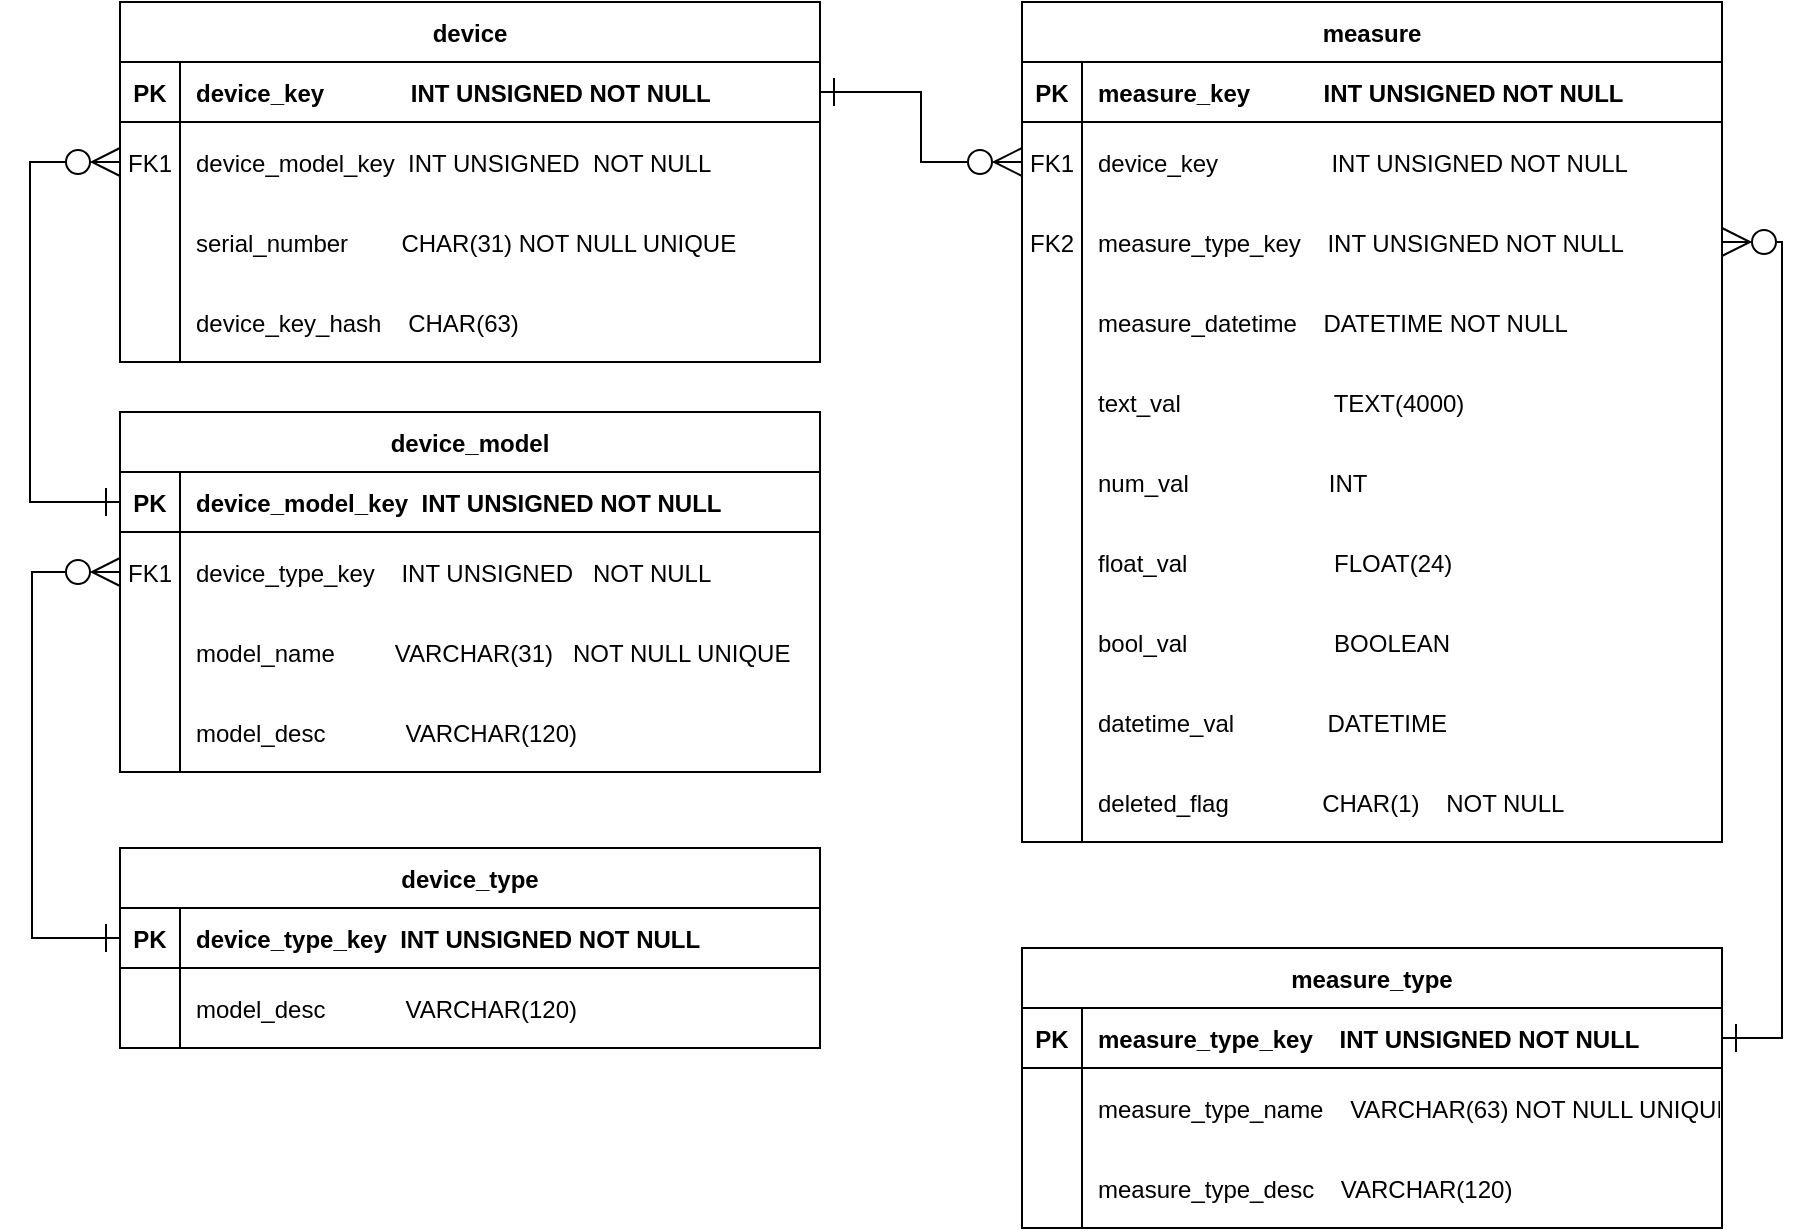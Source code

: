 <mxfile version="21.2.1" type="device">
  <diagram id="R2lEEEUBdFMjLlhIrx00" name="Page-1">
    <mxGraphModel dx="1226" dy="789" grid="0" gridSize="10" guides="1" tooltips="1" connect="1" arrows="1" fold="1" page="0" pageScale="1" pageWidth="850" pageHeight="1100" math="0" shadow="0" extFonts="Permanent Marker^https://fonts.googleapis.com/css?family=Permanent+Marker">
      <root>
        <mxCell id="0" />
        <mxCell id="1" parent="0" />
        <mxCell id="C-vyLk0tnHw3VtMMgP7b-23" value="device" style="shape=table;startSize=30;container=1;collapsible=1;childLayout=tableLayout;fixedRows=1;rowLines=0;fontStyle=1;align=center;resizeLast=1;" parent="1" vertex="1">
          <mxGeometry x="494" y="297" width="350" height="180" as="geometry" />
        </mxCell>
        <mxCell id="C-vyLk0tnHw3VtMMgP7b-24" value="" style="shape=partialRectangle;collapsible=0;dropTarget=0;pointerEvents=0;fillColor=none;points=[[0,0.5],[1,0.5]];portConstraint=eastwest;top=0;left=0;right=0;bottom=1;" parent="C-vyLk0tnHw3VtMMgP7b-23" vertex="1">
          <mxGeometry y="30" width="350" height="30" as="geometry" />
        </mxCell>
        <mxCell id="C-vyLk0tnHw3VtMMgP7b-25" value="PK" style="shape=partialRectangle;overflow=hidden;connectable=0;fillColor=none;top=0;left=0;bottom=0;right=0;fontStyle=1;" parent="C-vyLk0tnHw3VtMMgP7b-24" vertex="1">
          <mxGeometry width="30" height="30" as="geometry">
            <mxRectangle width="30" height="30" as="alternateBounds" />
          </mxGeometry>
        </mxCell>
        <mxCell id="C-vyLk0tnHw3VtMMgP7b-26" value="device_key             INT UNSIGNED NOT NULL " style="shape=partialRectangle;overflow=hidden;connectable=0;fillColor=none;top=0;left=0;bottom=0;right=0;align=left;spacingLeft=6;fontStyle=1;" parent="C-vyLk0tnHw3VtMMgP7b-24" vertex="1">
          <mxGeometry x="30" width="320" height="30" as="geometry">
            <mxRectangle width="320" height="30" as="alternateBounds" />
          </mxGeometry>
        </mxCell>
        <mxCell id="C-vyLk0tnHw3VtMMgP7b-27" value="" style="shape=partialRectangle;collapsible=0;dropTarget=0;pointerEvents=0;fillColor=none;points=[[0,0.5],[1,0.5]];portConstraint=eastwest;top=0;left=0;right=0;bottom=0;" parent="C-vyLk0tnHw3VtMMgP7b-23" vertex="1">
          <mxGeometry y="60" width="350" height="40" as="geometry" />
        </mxCell>
        <mxCell id="C-vyLk0tnHw3VtMMgP7b-28" value="FK1" style="shape=partialRectangle;overflow=hidden;connectable=0;fillColor=none;top=0;left=0;bottom=0;right=0;" parent="C-vyLk0tnHw3VtMMgP7b-27" vertex="1">
          <mxGeometry width="30" height="40" as="geometry">
            <mxRectangle width="30" height="40" as="alternateBounds" />
          </mxGeometry>
        </mxCell>
        <mxCell id="C-vyLk0tnHw3VtMMgP7b-29" value="device_model_key  INT UNSIGNED  NOT NULL" style="shape=partialRectangle;overflow=hidden;connectable=0;fillColor=none;top=0;left=0;bottom=0;right=0;align=left;spacingLeft=6;" parent="C-vyLk0tnHw3VtMMgP7b-27" vertex="1">
          <mxGeometry x="30" width="320" height="40" as="geometry">
            <mxRectangle width="320" height="40" as="alternateBounds" />
          </mxGeometry>
        </mxCell>
        <mxCell id="hYk6tkEReeOIZ_yKNBXe-11" value="" style="shape=partialRectangle;collapsible=0;dropTarget=0;pointerEvents=0;fillColor=none;points=[[0,0.5],[1,0.5]];portConstraint=eastwest;top=0;left=0;right=0;bottom=0;" parent="C-vyLk0tnHw3VtMMgP7b-23" vertex="1">
          <mxGeometry y="100" width="350" height="40" as="geometry" />
        </mxCell>
        <mxCell id="hYk6tkEReeOIZ_yKNBXe-12" value="" style="shape=partialRectangle;overflow=hidden;connectable=0;fillColor=none;top=0;left=0;bottom=0;right=0;" parent="hYk6tkEReeOIZ_yKNBXe-11" vertex="1">
          <mxGeometry width="30" height="40" as="geometry">
            <mxRectangle width="30" height="40" as="alternateBounds" />
          </mxGeometry>
        </mxCell>
        <mxCell id="hYk6tkEReeOIZ_yKNBXe-13" value="serial_number        CHAR(31) NOT NULL UNIQUE" style="shape=partialRectangle;overflow=hidden;connectable=0;fillColor=none;top=0;left=0;bottom=0;right=0;align=left;spacingLeft=6;" parent="hYk6tkEReeOIZ_yKNBXe-11" vertex="1">
          <mxGeometry x="30" width="320" height="40" as="geometry">
            <mxRectangle width="320" height="40" as="alternateBounds" />
          </mxGeometry>
        </mxCell>
        <mxCell id="hYk6tkEReeOIZ_yKNBXe-17" value="" style="shape=partialRectangle;collapsible=0;dropTarget=0;pointerEvents=0;fillColor=none;points=[[0,0.5],[1,0.5]];portConstraint=eastwest;top=0;left=0;right=0;bottom=0;" parent="C-vyLk0tnHw3VtMMgP7b-23" vertex="1">
          <mxGeometry y="140" width="350" height="40" as="geometry" />
        </mxCell>
        <mxCell id="hYk6tkEReeOIZ_yKNBXe-18" value="" style="shape=partialRectangle;overflow=hidden;connectable=0;fillColor=none;top=0;left=0;bottom=0;right=0;" parent="hYk6tkEReeOIZ_yKNBXe-17" vertex="1">
          <mxGeometry width="30" height="40" as="geometry">
            <mxRectangle width="30" height="40" as="alternateBounds" />
          </mxGeometry>
        </mxCell>
        <mxCell id="hYk6tkEReeOIZ_yKNBXe-19" value="device_key_hash    CHAR(63)" style="shape=partialRectangle;overflow=hidden;connectable=0;fillColor=none;top=0;left=0;bottom=0;right=0;align=left;spacingLeft=6;" parent="hYk6tkEReeOIZ_yKNBXe-17" vertex="1">
          <mxGeometry x="30" width="320" height="40" as="geometry">
            <mxRectangle width="320" height="40" as="alternateBounds" />
          </mxGeometry>
        </mxCell>
        <mxCell id="hYk6tkEReeOIZ_yKNBXe-29" value="device_model" style="shape=table;startSize=30;container=1;collapsible=1;childLayout=tableLayout;fixedRows=1;rowLines=0;fontStyle=1;align=center;resizeLast=1;" parent="1" vertex="1">
          <mxGeometry x="494" y="502" width="350" height="180" as="geometry" />
        </mxCell>
        <mxCell id="hYk6tkEReeOIZ_yKNBXe-30" value="" style="shape=partialRectangle;collapsible=0;dropTarget=0;pointerEvents=0;fillColor=none;points=[[0,0.5],[1,0.5]];portConstraint=eastwest;top=0;left=0;right=0;bottom=1;" parent="hYk6tkEReeOIZ_yKNBXe-29" vertex="1">
          <mxGeometry y="30" width="350" height="30" as="geometry" />
        </mxCell>
        <mxCell id="hYk6tkEReeOIZ_yKNBXe-31" value="PK" style="shape=partialRectangle;overflow=hidden;connectable=0;fillColor=none;top=0;left=0;bottom=0;right=0;fontStyle=1;" parent="hYk6tkEReeOIZ_yKNBXe-30" vertex="1">
          <mxGeometry width="30" height="30" as="geometry">
            <mxRectangle width="30" height="30" as="alternateBounds" />
          </mxGeometry>
        </mxCell>
        <mxCell id="hYk6tkEReeOIZ_yKNBXe-32" value="device_model_key  INT UNSIGNED NOT NULL " style="shape=partialRectangle;overflow=hidden;connectable=0;fillColor=none;top=0;left=0;bottom=0;right=0;align=left;spacingLeft=6;fontStyle=1;" parent="hYk6tkEReeOIZ_yKNBXe-30" vertex="1">
          <mxGeometry x="30" width="320" height="30" as="geometry">
            <mxRectangle width="320" height="30" as="alternateBounds" />
          </mxGeometry>
        </mxCell>
        <mxCell id="hYk6tkEReeOIZ_yKNBXe-33" value="" style="shape=partialRectangle;collapsible=0;dropTarget=0;pointerEvents=0;fillColor=none;points=[[0,0.5],[1,0.5]];portConstraint=eastwest;top=0;left=0;right=0;bottom=0;" parent="hYk6tkEReeOIZ_yKNBXe-29" vertex="1">
          <mxGeometry y="60" width="350" height="40" as="geometry" />
        </mxCell>
        <mxCell id="hYk6tkEReeOIZ_yKNBXe-34" value="FK1" style="shape=partialRectangle;overflow=hidden;connectable=0;fillColor=none;top=0;left=0;bottom=0;right=0;" parent="hYk6tkEReeOIZ_yKNBXe-33" vertex="1">
          <mxGeometry width="30" height="40" as="geometry">
            <mxRectangle width="30" height="40" as="alternateBounds" />
          </mxGeometry>
        </mxCell>
        <mxCell id="hYk6tkEReeOIZ_yKNBXe-35" value="device_type_key    INT UNSIGNED   NOT NULL" style="shape=partialRectangle;overflow=hidden;connectable=0;fillColor=none;top=0;left=0;bottom=0;right=0;align=left;spacingLeft=6;" parent="hYk6tkEReeOIZ_yKNBXe-33" vertex="1">
          <mxGeometry x="30" width="320" height="40" as="geometry">
            <mxRectangle width="320" height="40" as="alternateBounds" />
          </mxGeometry>
        </mxCell>
        <mxCell id="hYk6tkEReeOIZ_yKNBXe-36" value="" style="shape=partialRectangle;collapsible=0;dropTarget=0;pointerEvents=0;fillColor=none;points=[[0,0.5],[1,0.5]];portConstraint=eastwest;top=0;left=0;right=0;bottom=0;" parent="hYk6tkEReeOIZ_yKNBXe-29" vertex="1">
          <mxGeometry y="100" width="350" height="40" as="geometry" />
        </mxCell>
        <mxCell id="hYk6tkEReeOIZ_yKNBXe-37" value="" style="shape=partialRectangle;overflow=hidden;connectable=0;fillColor=none;top=0;left=0;bottom=0;right=0;" parent="hYk6tkEReeOIZ_yKNBXe-36" vertex="1">
          <mxGeometry width="30" height="40" as="geometry">
            <mxRectangle width="30" height="40" as="alternateBounds" />
          </mxGeometry>
        </mxCell>
        <mxCell id="hYk6tkEReeOIZ_yKNBXe-38" value="model_name         VARCHAR(31)   NOT NULL UNIQUE" style="shape=partialRectangle;overflow=hidden;connectable=0;fillColor=none;top=0;left=0;bottom=0;right=0;align=left;spacingLeft=6;" parent="hYk6tkEReeOIZ_yKNBXe-36" vertex="1">
          <mxGeometry x="30" width="320" height="40" as="geometry">
            <mxRectangle width="320" height="40" as="alternateBounds" />
          </mxGeometry>
        </mxCell>
        <mxCell id="hYk6tkEReeOIZ_yKNBXe-39" value="" style="shape=partialRectangle;collapsible=0;dropTarget=0;pointerEvents=0;fillColor=none;points=[[0,0.5],[1,0.5]];portConstraint=eastwest;top=0;left=0;right=0;bottom=0;" parent="hYk6tkEReeOIZ_yKNBXe-29" vertex="1">
          <mxGeometry y="140" width="350" height="40" as="geometry" />
        </mxCell>
        <mxCell id="hYk6tkEReeOIZ_yKNBXe-40" value="" style="shape=partialRectangle;overflow=hidden;connectable=0;fillColor=none;top=0;left=0;bottom=0;right=0;" parent="hYk6tkEReeOIZ_yKNBXe-39" vertex="1">
          <mxGeometry width="30" height="40" as="geometry">
            <mxRectangle width="30" height="40" as="alternateBounds" />
          </mxGeometry>
        </mxCell>
        <mxCell id="hYk6tkEReeOIZ_yKNBXe-41" value="model_desc            VARCHAR(120)" style="shape=partialRectangle;overflow=hidden;connectable=0;fillColor=none;top=0;left=0;bottom=0;right=0;align=left;spacingLeft=6;" parent="hYk6tkEReeOIZ_yKNBXe-39" vertex="1">
          <mxGeometry x="30" width="320" height="40" as="geometry">
            <mxRectangle width="320" height="40" as="alternateBounds" />
          </mxGeometry>
        </mxCell>
        <mxCell id="hYk6tkEReeOIZ_yKNBXe-110" style="edgeStyle=orthogonalEdgeStyle;rounded=0;orthogonalLoop=1;jettySize=auto;html=1;entryX=0;entryY=0.5;entryDx=0;entryDy=0;exitX=0;exitY=0.5;exitDx=0;exitDy=0;endSize=12;startSize=12;startArrow=ERone;startFill=0;endArrow=ERzeroToMany;endFill=0;" parent="1" source="hYk6tkEReeOIZ_yKNBXe-43" target="hYk6tkEReeOIZ_yKNBXe-33" edge="1">
          <mxGeometry relative="1" as="geometry">
            <Array as="points">
              <mxPoint x="450" y="765" />
              <mxPoint x="450" y="582" />
            </Array>
          </mxGeometry>
        </mxCell>
        <mxCell id="hYk6tkEReeOIZ_yKNBXe-42" value="device_type" style="shape=table;startSize=30;container=1;collapsible=1;childLayout=tableLayout;fixedRows=1;rowLines=0;fontStyle=1;align=center;resizeLast=1;" parent="1" vertex="1">
          <mxGeometry x="494" y="720" width="350" height="100" as="geometry" />
        </mxCell>
        <mxCell id="hYk6tkEReeOIZ_yKNBXe-43" value="" style="shape=partialRectangle;collapsible=0;dropTarget=0;pointerEvents=0;fillColor=none;points=[[0,0.5],[1,0.5]];portConstraint=eastwest;top=0;left=0;right=0;bottom=1;" parent="hYk6tkEReeOIZ_yKNBXe-42" vertex="1">
          <mxGeometry y="30" width="350" height="30" as="geometry" />
        </mxCell>
        <mxCell id="hYk6tkEReeOIZ_yKNBXe-44" value="PK" style="shape=partialRectangle;overflow=hidden;connectable=0;fillColor=none;top=0;left=0;bottom=0;right=0;fontStyle=1;" parent="hYk6tkEReeOIZ_yKNBXe-43" vertex="1">
          <mxGeometry width="30" height="30" as="geometry">
            <mxRectangle width="30" height="30" as="alternateBounds" />
          </mxGeometry>
        </mxCell>
        <mxCell id="hYk6tkEReeOIZ_yKNBXe-45" value="device_type_key  INT UNSIGNED NOT NULL " style="shape=partialRectangle;overflow=hidden;connectable=0;fillColor=none;top=0;left=0;bottom=0;right=0;align=left;spacingLeft=6;fontStyle=1;" parent="hYk6tkEReeOIZ_yKNBXe-43" vertex="1">
          <mxGeometry x="30" width="320" height="30" as="geometry">
            <mxRectangle width="320" height="30" as="alternateBounds" />
          </mxGeometry>
        </mxCell>
        <mxCell id="hYk6tkEReeOIZ_yKNBXe-52" value="" style="shape=partialRectangle;collapsible=0;dropTarget=0;pointerEvents=0;fillColor=none;points=[[0,0.5],[1,0.5]];portConstraint=eastwest;top=0;left=0;right=0;bottom=0;" parent="hYk6tkEReeOIZ_yKNBXe-42" vertex="1">
          <mxGeometry y="60" width="350" height="40" as="geometry" />
        </mxCell>
        <mxCell id="hYk6tkEReeOIZ_yKNBXe-53" value="" style="shape=partialRectangle;overflow=hidden;connectable=0;fillColor=none;top=0;left=0;bottom=0;right=0;" parent="hYk6tkEReeOIZ_yKNBXe-52" vertex="1">
          <mxGeometry width="30" height="40" as="geometry">
            <mxRectangle width="30" height="40" as="alternateBounds" />
          </mxGeometry>
        </mxCell>
        <mxCell id="hYk6tkEReeOIZ_yKNBXe-54" value="model_desc            VARCHAR(120)" style="shape=partialRectangle;overflow=hidden;connectable=0;fillColor=none;top=0;left=0;bottom=0;right=0;align=left;spacingLeft=6;" parent="hYk6tkEReeOIZ_yKNBXe-52" vertex="1">
          <mxGeometry x="30" width="320" height="40" as="geometry">
            <mxRectangle width="320" height="40" as="alternateBounds" />
          </mxGeometry>
        </mxCell>
        <mxCell id="hYk6tkEReeOIZ_yKNBXe-55" value="measure_type" style="shape=table;startSize=30;container=1;collapsible=1;childLayout=tableLayout;fixedRows=1;rowLines=0;fontStyle=1;align=center;resizeLast=1;" parent="1" vertex="1">
          <mxGeometry x="945" y="770" width="350" height="140" as="geometry" />
        </mxCell>
        <mxCell id="hYk6tkEReeOIZ_yKNBXe-56" value="" style="shape=partialRectangle;collapsible=0;dropTarget=0;pointerEvents=0;fillColor=none;points=[[0,0.5],[1,0.5]];portConstraint=eastwest;top=0;left=0;right=0;bottom=1;" parent="hYk6tkEReeOIZ_yKNBXe-55" vertex="1">
          <mxGeometry y="30" width="350" height="30" as="geometry" />
        </mxCell>
        <mxCell id="hYk6tkEReeOIZ_yKNBXe-57" value="PK" style="shape=partialRectangle;overflow=hidden;connectable=0;fillColor=none;top=0;left=0;bottom=0;right=0;fontStyle=1;" parent="hYk6tkEReeOIZ_yKNBXe-56" vertex="1">
          <mxGeometry width="30" height="30" as="geometry">
            <mxRectangle width="30" height="30" as="alternateBounds" />
          </mxGeometry>
        </mxCell>
        <mxCell id="hYk6tkEReeOIZ_yKNBXe-58" value="measure_type_key    INT UNSIGNED NOT NULL" style="shape=partialRectangle;overflow=hidden;connectable=0;fillColor=none;top=0;left=0;bottom=0;right=0;align=left;spacingLeft=6;fontStyle=1;" parent="hYk6tkEReeOIZ_yKNBXe-56" vertex="1">
          <mxGeometry x="30" width="320" height="30" as="geometry">
            <mxRectangle width="320" height="30" as="alternateBounds" />
          </mxGeometry>
        </mxCell>
        <mxCell id="hYk6tkEReeOIZ_yKNBXe-59" value="" style="shape=partialRectangle;collapsible=0;dropTarget=0;pointerEvents=0;fillColor=none;points=[[0,0.5],[1,0.5]];portConstraint=eastwest;top=0;left=0;right=0;bottom=0;" parent="hYk6tkEReeOIZ_yKNBXe-55" vertex="1">
          <mxGeometry y="60" width="350" height="40" as="geometry" />
        </mxCell>
        <mxCell id="hYk6tkEReeOIZ_yKNBXe-60" value="" style="shape=partialRectangle;overflow=hidden;connectable=0;fillColor=none;top=0;left=0;bottom=0;right=0;" parent="hYk6tkEReeOIZ_yKNBXe-59" vertex="1">
          <mxGeometry width="30" height="40" as="geometry">
            <mxRectangle width="30" height="40" as="alternateBounds" />
          </mxGeometry>
        </mxCell>
        <mxCell id="hYk6tkEReeOIZ_yKNBXe-61" value="measure_type_name    VARCHAR(63) NOT NULL UNIQUE" style="shape=partialRectangle;overflow=hidden;connectable=0;fillColor=none;top=0;left=0;bottom=0;right=0;align=left;spacingLeft=6;" parent="hYk6tkEReeOIZ_yKNBXe-59" vertex="1">
          <mxGeometry x="30" width="320" height="40" as="geometry">
            <mxRectangle width="320" height="40" as="alternateBounds" />
          </mxGeometry>
        </mxCell>
        <mxCell id="hYk6tkEReeOIZ_yKNBXe-62" value="" style="shape=partialRectangle;collapsible=0;dropTarget=0;pointerEvents=0;fillColor=none;points=[[0,0.5],[1,0.5]];portConstraint=eastwest;top=0;left=0;right=0;bottom=0;" parent="hYk6tkEReeOIZ_yKNBXe-55" vertex="1">
          <mxGeometry y="100" width="350" height="40" as="geometry" />
        </mxCell>
        <mxCell id="hYk6tkEReeOIZ_yKNBXe-63" value="" style="shape=partialRectangle;overflow=hidden;connectable=0;fillColor=none;top=0;left=0;bottom=0;right=0;" parent="hYk6tkEReeOIZ_yKNBXe-62" vertex="1">
          <mxGeometry width="30" height="40" as="geometry">
            <mxRectangle width="30" height="40" as="alternateBounds" />
          </mxGeometry>
        </mxCell>
        <mxCell id="hYk6tkEReeOIZ_yKNBXe-64" value="measure_type_desc    VARCHAR(120)" style="shape=partialRectangle;overflow=hidden;connectable=0;fillColor=none;top=0;left=0;bottom=0;right=0;align=left;spacingLeft=6;" parent="hYk6tkEReeOIZ_yKNBXe-62" vertex="1">
          <mxGeometry x="30" width="320" height="40" as="geometry">
            <mxRectangle width="320" height="40" as="alternateBounds" />
          </mxGeometry>
        </mxCell>
        <mxCell id="hYk6tkEReeOIZ_yKNBXe-68" value="measure" style="shape=table;startSize=30;container=1;collapsible=1;childLayout=tableLayout;fixedRows=1;rowLines=0;fontStyle=1;align=center;resizeLast=1;" parent="1" vertex="1">
          <mxGeometry x="945" y="297" width="350" height="420" as="geometry" />
        </mxCell>
        <mxCell id="hYk6tkEReeOIZ_yKNBXe-69" value="" style="shape=partialRectangle;collapsible=0;dropTarget=0;pointerEvents=0;fillColor=none;points=[[0,0.5],[1,0.5]];portConstraint=eastwest;top=0;left=0;right=0;bottom=1;" parent="hYk6tkEReeOIZ_yKNBXe-68" vertex="1">
          <mxGeometry y="30" width="350" height="30" as="geometry" />
        </mxCell>
        <mxCell id="hYk6tkEReeOIZ_yKNBXe-70" value="PK" style="shape=partialRectangle;overflow=hidden;connectable=0;fillColor=none;top=0;left=0;bottom=0;right=0;fontStyle=1;" parent="hYk6tkEReeOIZ_yKNBXe-69" vertex="1">
          <mxGeometry width="30" height="30" as="geometry">
            <mxRectangle width="30" height="30" as="alternateBounds" />
          </mxGeometry>
        </mxCell>
        <mxCell id="hYk6tkEReeOIZ_yKNBXe-71" value="measure_key           INT UNSIGNED NOT NULL" style="shape=partialRectangle;overflow=hidden;connectable=0;fillColor=none;top=0;left=0;bottom=0;right=0;align=left;spacingLeft=6;fontStyle=1;" parent="hYk6tkEReeOIZ_yKNBXe-69" vertex="1">
          <mxGeometry x="30" width="320" height="30" as="geometry">
            <mxRectangle width="320" height="30" as="alternateBounds" />
          </mxGeometry>
        </mxCell>
        <mxCell id="hYk6tkEReeOIZ_yKNBXe-72" value="" style="shape=partialRectangle;collapsible=0;dropTarget=0;pointerEvents=0;fillColor=none;points=[[0,0.5],[1,0.5]];portConstraint=eastwest;top=0;left=0;right=0;bottom=0;" parent="hYk6tkEReeOIZ_yKNBXe-68" vertex="1">
          <mxGeometry y="60" width="350" height="40" as="geometry" />
        </mxCell>
        <mxCell id="hYk6tkEReeOIZ_yKNBXe-73" value="FK1" style="shape=partialRectangle;overflow=hidden;connectable=0;fillColor=none;top=0;left=0;bottom=0;right=0;" parent="hYk6tkEReeOIZ_yKNBXe-72" vertex="1">
          <mxGeometry width="30" height="40" as="geometry">
            <mxRectangle width="30" height="40" as="alternateBounds" />
          </mxGeometry>
        </mxCell>
        <mxCell id="hYk6tkEReeOIZ_yKNBXe-74" value="device_key                 INT UNSIGNED NOT NULL" style="shape=partialRectangle;overflow=hidden;connectable=0;fillColor=none;top=0;left=0;bottom=0;right=0;align=left;spacingLeft=6;" parent="hYk6tkEReeOIZ_yKNBXe-72" vertex="1">
          <mxGeometry x="30" width="320" height="40" as="geometry">
            <mxRectangle width="320" height="40" as="alternateBounds" />
          </mxGeometry>
        </mxCell>
        <mxCell id="hYk6tkEReeOIZ_yKNBXe-75" value="" style="shape=partialRectangle;collapsible=0;dropTarget=0;pointerEvents=0;fillColor=none;points=[[0,0.5],[1,0.5]];portConstraint=eastwest;top=0;left=0;right=0;bottom=0;" parent="hYk6tkEReeOIZ_yKNBXe-68" vertex="1">
          <mxGeometry y="100" width="350" height="40" as="geometry" />
        </mxCell>
        <mxCell id="hYk6tkEReeOIZ_yKNBXe-76" value="FK2" style="shape=partialRectangle;overflow=hidden;connectable=0;fillColor=none;top=0;left=0;bottom=0;right=0;" parent="hYk6tkEReeOIZ_yKNBXe-75" vertex="1">
          <mxGeometry width="30" height="40" as="geometry">
            <mxRectangle width="30" height="40" as="alternateBounds" />
          </mxGeometry>
        </mxCell>
        <mxCell id="hYk6tkEReeOIZ_yKNBXe-77" value="measure_type_key    INT UNSIGNED NOT NULL" style="shape=partialRectangle;overflow=hidden;connectable=0;fillColor=none;top=0;left=0;bottom=0;right=0;align=left;spacingLeft=6;" parent="hYk6tkEReeOIZ_yKNBXe-75" vertex="1">
          <mxGeometry x="30" width="320" height="40" as="geometry">
            <mxRectangle width="320" height="40" as="alternateBounds" />
          </mxGeometry>
        </mxCell>
        <mxCell id="hYk6tkEReeOIZ_yKNBXe-78" value="" style="shape=partialRectangle;collapsible=0;dropTarget=0;pointerEvents=0;fillColor=none;points=[[0,0.5],[1,0.5]];portConstraint=eastwest;top=0;left=0;right=0;bottom=0;" parent="hYk6tkEReeOIZ_yKNBXe-68" vertex="1">
          <mxGeometry y="140" width="350" height="40" as="geometry" />
        </mxCell>
        <mxCell id="hYk6tkEReeOIZ_yKNBXe-79" value="" style="shape=partialRectangle;overflow=hidden;connectable=0;fillColor=none;top=0;left=0;bottom=0;right=0;" parent="hYk6tkEReeOIZ_yKNBXe-78" vertex="1">
          <mxGeometry width="30" height="40" as="geometry">
            <mxRectangle width="30" height="40" as="alternateBounds" />
          </mxGeometry>
        </mxCell>
        <mxCell id="hYk6tkEReeOIZ_yKNBXe-80" value="measure_datetime    DATETIME NOT NULL" style="shape=partialRectangle;overflow=hidden;connectable=0;fillColor=none;top=0;left=0;bottom=0;right=0;align=left;spacingLeft=6;" parent="hYk6tkEReeOIZ_yKNBXe-78" vertex="1">
          <mxGeometry x="30" width="320" height="40" as="geometry">
            <mxRectangle width="320" height="40" as="alternateBounds" />
          </mxGeometry>
        </mxCell>
        <mxCell id="hYk6tkEReeOIZ_yKNBXe-81" value="" style="shape=partialRectangle;collapsible=0;dropTarget=0;pointerEvents=0;fillColor=none;points=[[0,0.5],[1,0.5]];portConstraint=eastwest;top=0;left=0;right=0;bottom=0;" parent="hYk6tkEReeOIZ_yKNBXe-68" vertex="1">
          <mxGeometry y="180" width="350" height="40" as="geometry" />
        </mxCell>
        <mxCell id="hYk6tkEReeOIZ_yKNBXe-82" value="" style="shape=partialRectangle;overflow=hidden;connectable=0;fillColor=none;top=0;left=0;bottom=0;right=0;" parent="hYk6tkEReeOIZ_yKNBXe-81" vertex="1">
          <mxGeometry width="30" height="40" as="geometry">
            <mxRectangle width="30" height="40" as="alternateBounds" />
          </mxGeometry>
        </mxCell>
        <mxCell id="hYk6tkEReeOIZ_yKNBXe-83" value="text_val                       TEXT(4000)" style="shape=partialRectangle;overflow=hidden;connectable=0;fillColor=none;top=0;left=0;bottom=0;right=0;align=left;spacingLeft=6;" parent="hYk6tkEReeOIZ_yKNBXe-81" vertex="1">
          <mxGeometry x="30" width="320" height="40" as="geometry">
            <mxRectangle width="320" height="40" as="alternateBounds" />
          </mxGeometry>
        </mxCell>
        <mxCell id="hYk6tkEReeOIZ_yKNBXe-84" value="" style="shape=partialRectangle;collapsible=0;dropTarget=0;pointerEvents=0;fillColor=none;points=[[0,0.5],[1,0.5]];portConstraint=eastwest;top=0;left=0;right=0;bottom=0;" parent="hYk6tkEReeOIZ_yKNBXe-68" vertex="1">
          <mxGeometry y="220" width="350" height="40" as="geometry" />
        </mxCell>
        <mxCell id="hYk6tkEReeOIZ_yKNBXe-85" value="" style="shape=partialRectangle;overflow=hidden;connectable=0;fillColor=none;top=0;left=0;bottom=0;right=0;" parent="hYk6tkEReeOIZ_yKNBXe-84" vertex="1">
          <mxGeometry width="30" height="40" as="geometry">
            <mxRectangle width="30" height="40" as="alternateBounds" />
          </mxGeometry>
        </mxCell>
        <mxCell id="hYk6tkEReeOIZ_yKNBXe-86" value="num_val                     INT" style="shape=partialRectangle;overflow=hidden;connectable=0;fillColor=none;top=0;left=0;bottom=0;right=0;align=left;spacingLeft=6;" parent="hYk6tkEReeOIZ_yKNBXe-84" vertex="1">
          <mxGeometry x="30" width="320" height="40" as="geometry">
            <mxRectangle width="320" height="40" as="alternateBounds" />
          </mxGeometry>
        </mxCell>
        <mxCell id="hYk6tkEReeOIZ_yKNBXe-87" value="" style="shape=partialRectangle;collapsible=0;dropTarget=0;pointerEvents=0;fillColor=none;points=[[0,0.5],[1,0.5]];portConstraint=eastwest;top=0;left=0;right=0;bottom=0;" parent="hYk6tkEReeOIZ_yKNBXe-68" vertex="1">
          <mxGeometry y="260" width="350" height="40" as="geometry" />
        </mxCell>
        <mxCell id="hYk6tkEReeOIZ_yKNBXe-88" value="" style="shape=partialRectangle;overflow=hidden;connectable=0;fillColor=none;top=0;left=0;bottom=0;right=0;" parent="hYk6tkEReeOIZ_yKNBXe-87" vertex="1">
          <mxGeometry width="30" height="40" as="geometry">
            <mxRectangle width="30" height="40" as="alternateBounds" />
          </mxGeometry>
        </mxCell>
        <mxCell id="hYk6tkEReeOIZ_yKNBXe-89" value="float_val                      FLOAT(24)" style="shape=partialRectangle;overflow=hidden;connectable=0;fillColor=none;top=0;left=0;bottom=0;right=0;align=left;spacingLeft=6;" parent="hYk6tkEReeOIZ_yKNBXe-87" vertex="1">
          <mxGeometry x="30" width="320" height="40" as="geometry">
            <mxRectangle width="320" height="40" as="alternateBounds" />
          </mxGeometry>
        </mxCell>
        <mxCell id="hYk6tkEReeOIZ_yKNBXe-90" value="" style="shape=partialRectangle;collapsible=0;dropTarget=0;pointerEvents=0;fillColor=none;points=[[0,0.5],[1,0.5]];portConstraint=eastwest;top=0;left=0;right=0;bottom=0;" parent="hYk6tkEReeOIZ_yKNBXe-68" vertex="1">
          <mxGeometry y="300" width="350" height="40" as="geometry" />
        </mxCell>
        <mxCell id="hYk6tkEReeOIZ_yKNBXe-91" value="" style="shape=partialRectangle;overflow=hidden;connectable=0;fillColor=none;top=0;left=0;bottom=0;right=0;" parent="hYk6tkEReeOIZ_yKNBXe-90" vertex="1">
          <mxGeometry width="30" height="40" as="geometry">
            <mxRectangle width="30" height="40" as="alternateBounds" />
          </mxGeometry>
        </mxCell>
        <mxCell id="hYk6tkEReeOIZ_yKNBXe-92" value="bool_val                      BOOLEAN" style="shape=partialRectangle;overflow=hidden;connectable=0;fillColor=none;top=0;left=0;bottom=0;right=0;align=left;spacingLeft=6;" parent="hYk6tkEReeOIZ_yKNBXe-90" vertex="1">
          <mxGeometry x="30" width="320" height="40" as="geometry">
            <mxRectangle width="320" height="40" as="alternateBounds" />
          </mxGeometry>
        </mxCell>
        <mxCell id="hYk6tkEReeOIZ_yKNBXe-93" value="" style="shape=partialRectangle;collapsible=0;dropTarget=0;pointerEvents=0;fillColor=none;points=[[0,0.5],[1,0.5]];portConstraint=eastwest;top=0;left=0;right=0;bottom=0;" parent="hYk6tkEReeOIZ_yKNBXe-68" vertex="1">
          <mxGeometry y="340" width="350" height="40" as="geometry" />
        </mxCell>
        <mxCell id="hYk6tkEReeOIZ_yKNBXe-94" value="" style="shape=partialRectangle;overflow=hidden;connectable=0;fillColor=none;top=0;left=0;bottom=0;right=0;" parent="hYk6tkEReeOIZ_yKNBXe-93" vertex="1">
          <mxGeometry width="30" height="40" as="geometry">
            <mxRectangle width="30" height="40" as="alternateBounds" />
          </mxGeometry>
        </mxCell>
        <mxCell id="hYk6tkEReeOIZ_yKNBXe-95" value="datetime_val              DATETIME" style="shape=partialRectangle;overflow=hidden;connectable=0;fillColor=none;top=0;left=0;bottom=0;right=0;align=left;spacingLeft=6;" parent="hYk6tkEReeOIZ_yKNBXe-93" vertex="1">
          <mxGeometry x="30" width="320" height="40" as="geometry">
            <mxRectangle width="320" height="40" as="alternateBounds" />
          </mxGeometry>
        </mxCell>
        <mxCell id="hYk6tkEReeOIZ_yKNBXe-96" value="" style="shape=partialRectangle;collapsible=0;dropTarget=0;pointerEvents=0;fillColor=none;points=[[0,0.5],[1,0.5]];portConstraint=eastwest;top=0;left=0;right=0;bottom=0;" parent="hYk6tkEReeOIZ_yKNBXe-68" vertex="1">
          <mxGeometry y="380" width="350" height="40" as="geometry" />
        </mxCell>
        <mxCell id="hYk6tkEReeOIZ_yKNBXe-97" value="" style="shape=partialRectangle;overflow=hidden;connectable=0;fillColor=none;top=0;left=0;bottom=0;right=0;" parent="hYk6tkEReeOIZ_yKNBXe-96" vertex="1">
          <mxGeometry width="30" height="40" as="geometry">
            <mxRectangle width="30" height="40" as="alternateBounds" />
          </mxGeometry>
        </mxCell>
        <mxCell id="hYk6tkEReeOIZ_yKNBXe-98" value="deleted_flag              CHAR(1)    NOT NULL" style="shape=partialRectangle;overflow=hidden;connectable=0;fillColor=none;top=0;left=0;bottom=0;right=0;align=left;spacingLeft=6;" parent="hYk6tkEReeOIZ_yKNBXe-96" vertex="1">
          <mxGeometry x="30" width="320" height="40" as="geometry">
            <mxRectangle width="320" height="40" as="alternateBounds" />
          </mxGeometry>
        </mxCell>
        <mxCell id="hYk6tkEReeOIZ_yKNBXe-112" style="edgeStyle=orthogonalEdgeStyle;rounded=0;orthogonalLoop=1;jettySize=auto;html=1;entryX=1;entryY=0.5;entryDx=0;entryDy=0;endSize=12;startSize=12;endArrow=ERone;endFill=0;startArrow=ERzeroToMany;startFill=0;" parent="1" source="hYk6tkEReeOIZ_yKNBXe-72" target="C-vyLk0tnHw3VtMMgP7b-24" edge="1">
          <mxGeometry relative="1" as="geometry" />
        </mxCell>
        <mxCell id="hYk6tkEReeOIZ_yKNBXe-113" style="edgeStyle=orthogonalEdgeStyle;rounded=0;orthogonalLoop=1;jettySize=auto;html=1;entryX=1;entryY=0.5;entryDx=0;entryDy=0;endSize=12;startSize=12;startArrow=ERone;startFill=0;endArrow=ERzeroToMany;endFill=0;" parent="1" source="hYk6tkEReeOIZ_yKNBXe-56" target="hYk6tkEReeOIZ_yKNBXe-75" edge="1">
          <mxGeometry relative="1" as="geometry">
            <Array as="points">
              <mxPoint x="1325" y="815" />
              <mxPoint x="1325" y="417" />
            </Array>
          </mxGeometry>
        </mxCell>
        <mxCell id="BmZjzlgswE8oCcvFxqMe-2" style="edgeStyle=orthogonalEdgeStyle;rounded=0;orthogonalLoop=1;jettySize=auto;html=1;entryX=0;entryY=0.5;entryDx=0;entryDy=0;endSize=12;startSize=12;endArrow=ERone;endFill=0;startArrow=ERzeroToMany;startFill=0;" edge="1" parent="1" source="C-vyLk0tnHw3VtMMgP7b-27" target="hYk6tkEReeOIZ_yKNBXe-30">
          <mxGeometry relative="1" as="geometry">
            <Array as="points">
              <mxPoint x="449" y="377" />
              <mxPoint x="449" y="547" />
            </Array>
          </mxGeometry>
        </mxCell>
      </root>
    </mxGraphModel>
  </diagram>
</mxfile>
